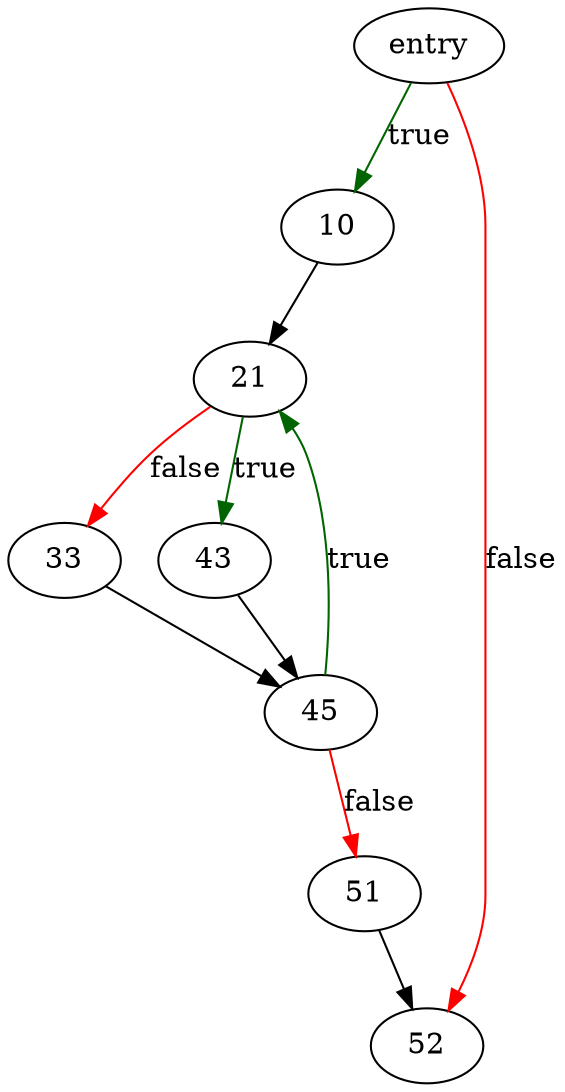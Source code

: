 digraph "print_float" {
	// Node definitions.
	6 [label=entry];
	10;
	21;
	33;
	43;
	45;
	51;
	52;

	// Edge definitions.
	6 -> 10 [
		color=darkgreen
		label=true
	];
	6 -> 52 [
		color=red
		label=false
	];
	10 -> 21;
	21 -> 33 [
		color=red
		label=false
	];
	21 -> 43 [
		color=darkgreen
		label=true
	];
	33 -> 45;
	43 -> 45;
	45 -> 21 [
		color=darkgreen
		label=true
	];
	45 -> 51 [
		color=red
		label=false
	];
	51 -> 52;
}